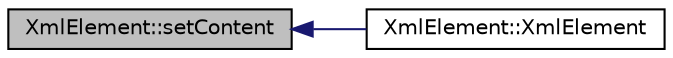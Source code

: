 digraph "XmlElement::setContent"
{
  edge [fontname="Helvetica",fontsize="10",labelfontname="Helvetica",labelfontsize="10"];
  node [fontname="Helvetica",fontsize="10",shape=record];
  rankdir="LR";
  Node1 [label="XmlElement::setContent",height=0.2,width=0.4,color="black", fillcolor="grey75", style="filled", fontcolor="black"];
  Node1 -> Node2 [dir="back",color="midnightblue",fontsize="10",style="solid",fontname="Helvetica"];
  Node2 [label="XmlElement::XmlElement",height=0.2,width=0.4,color="black", fillcolor="white", style="filled",URL="$class_xml_element.html#a879b90d96dc87b6f7ebb9c67ba92cb73",tooltip="Constructs an element with the specified name and numeric content. "];
}

